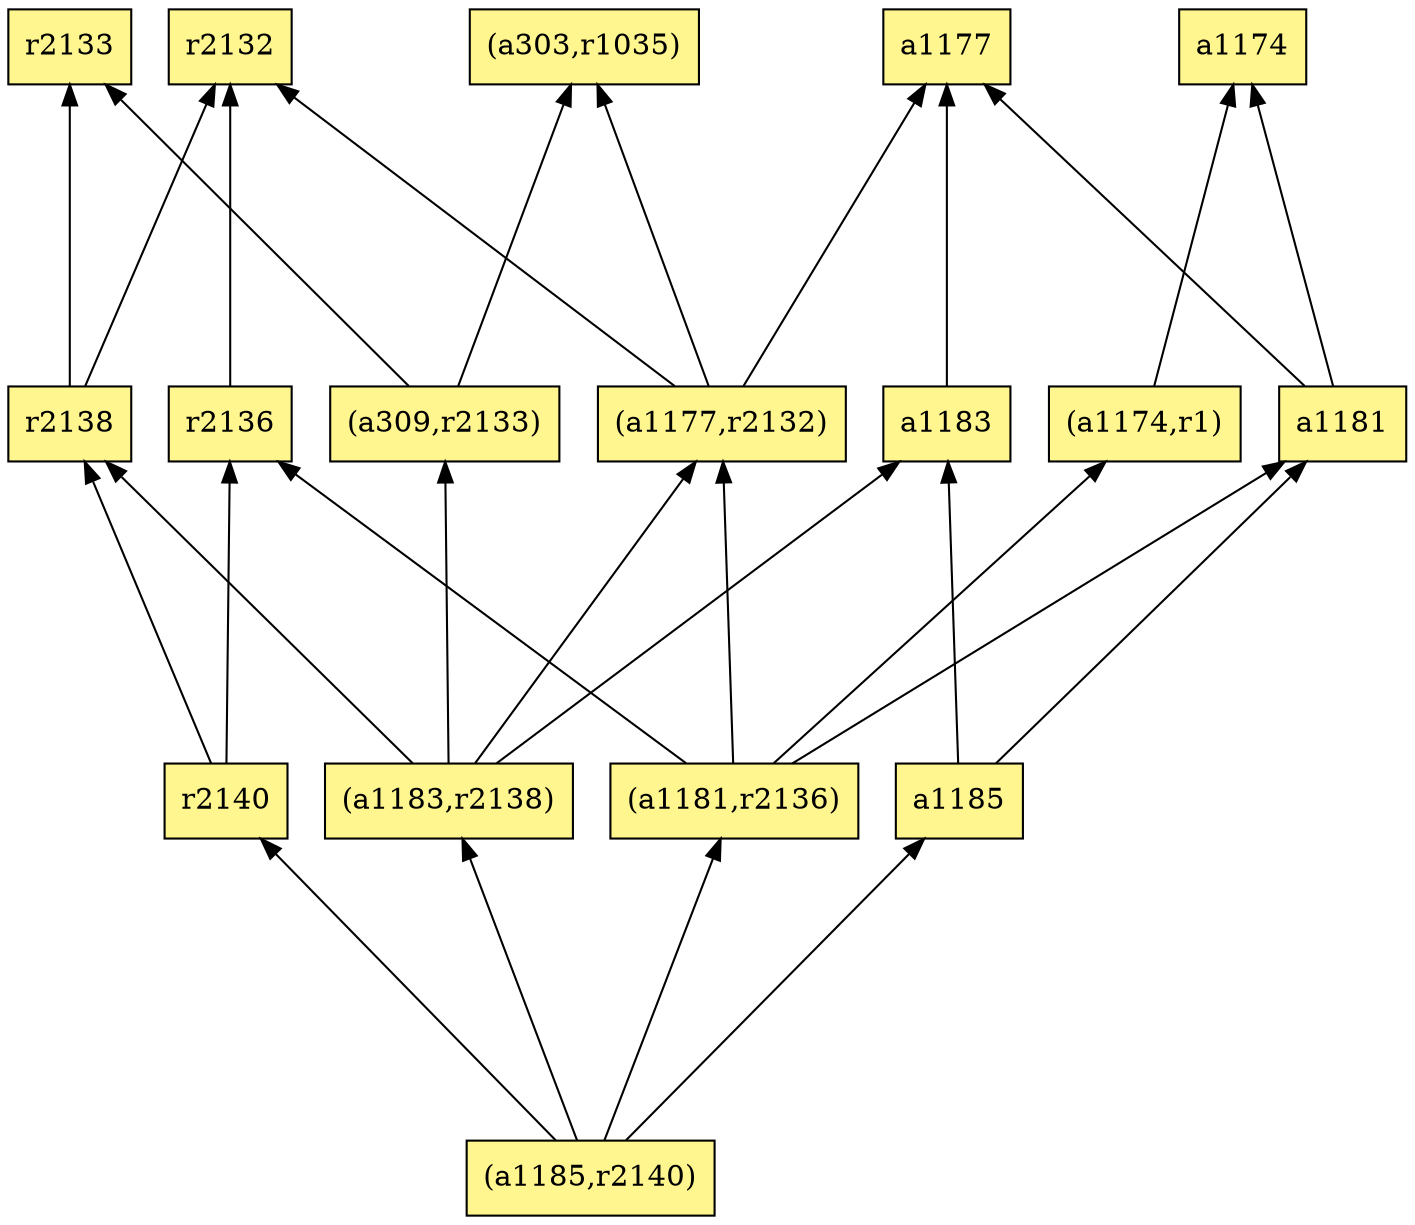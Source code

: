 digraph G {
rankdir=BT;ranksep="2.0";
"r2138" [shape=record,fillcolor=khaki1,style=filled,label="{r2138}"];
"a1185" [shape=record,fillcolor=khaki1,style=filled,label="{a1185}"];
"(a1177,r2132)" [shape=record,fillcolor=khaki1,style=filled,label="{(a1177,r2132)}"];
"a1183" [shape=record,fillcolor=khaki1,style=filled,label="{a1183}"];
"a1174" [shape=record,fillcolor=khaki1,style=filled,label="{a1174}"];
"a1181" [shape=record,fillcolor=khaki1,style=filled,label="{a1181}"];
"(a303,r1035)" [shape=record,fillcolor=khaki1,style=filled,label="{(a303,r1035)}"];
"a1177" [shape=record,fillcolor=khaki1,style=filled,label="{a1177}"];
"r2132" [shape=record,fillcolor=khaki1,style=filled,label="{r2132}"];
"(a1185,r2140)" [shape=record,fillcolor=khaki1,style=filled,label="{(a1185,r2140)}"];
"r2140" [shape=record,fillcolor=khaki1,style=filled,label="{r2140}"];
"r2136" [shape=record,fillcolor=khaki1,style=filled,label="{r2136}"];
"(a1183,r2138)" [shape=record,fillcolor=khaki1,style=filled,label="{(a1183,r2138)}"];
"(a1181,r2136)" [shape=record,fillcolor=khaki1,style=filled,label="{(a1181,r2136)}"];
"(a1174,r1)" [shape=record,fillcolor=khaki1,style=filled,label="{(a1174,r1)}"];
"r2133" [shape=record,fillcolor=khaki1,style=filled,label="{r2133}"];
"(a309,r2133)" [shape=record,fillcolor=khaki1,style=filled,label="{(a309,r2133)}"];
"r2138" -> "r2133"
"r2138" -> "r2132"
"a1185" -> "a1183"
"a1185" -> "a1181"
"(a1177,r2132)" -> "(a303,r1035)"
"(a1177,r2132)" -> "a1177"
"(a1177,r2132)" -> "r2132"
"a1183" -> "a1177"
"a1181" -> "a1174"
"a1181" -> "a1177"
"(a1185,r2140)" -> "a1185"
"(a1185,r2140)" -> "r2140"
"(a1185,r2140)" -> "(a1183,r2138)"
"(a1185,r2140)" -> "(a1181,r2136)"
"r2140" -> "r2138"
"r2140" -> "r2136"
"r2136" -> "r2132"
"(a1183,r2138)" -> "r2138"
"(a1183,r2138)" -> "(a1177,r2132)"
"(a1183,r2138)" -> "a1183"
"(a1183,r2138)" -> "(a309,r2133)"
"(a1181,r2136)" -> "r2136"
"(a1181,r2136)" -> "(a1177,r2132)"
"(a1181,r2136)" -> "(a1174,r1)"
"(a1181,r2136)" -> "a1181"
"(a1174,r1)" -> "a1174"
"(a309,r2133)" -> "(a303,r1035)"
"(a309,r2133)" -> "r2133"
}